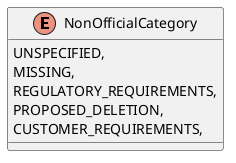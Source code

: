 @startuml
enum NonOfficialCategory {
    UNSPECIFIED,
    MISSING,
    REGULATORY_REQUIREMENTS,
    PROPOSED_DELETION,
    CUSTOMER_REQUIREMENTS,
}
@enduml
